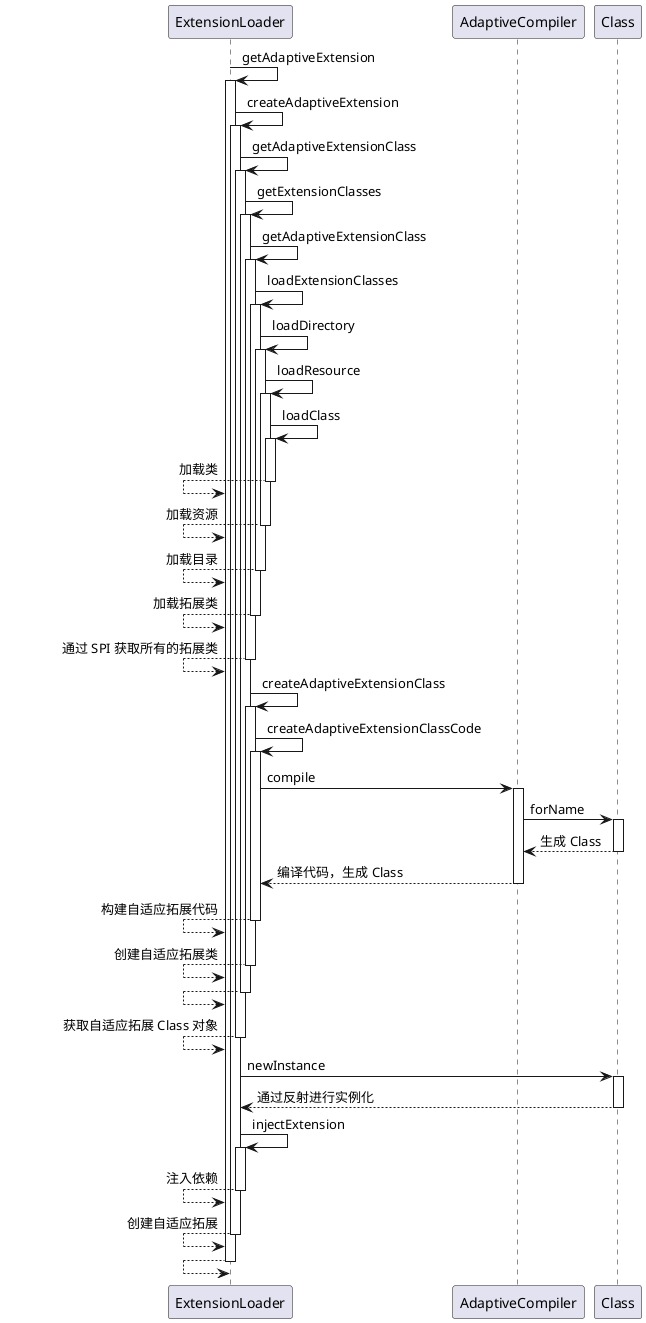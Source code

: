 @startuml
ExtensionLoader->ExtensionLoader:getAdaptiveExtension
activate ExtensionLoader
    ExtensionLoader->ExtensionLoader:createAdaptiveExtension
    activate ExtensionLoader
        ExtensionLoader->ExtensionLoader:getAdaptiveExtensionClass
        activate ExtensionLoader
            ExtensionLoader->ExtensionLoader:getExtensionClasses
            activate ExtensionLoader
                ExtensionLoader->ExtensionLoader:getAdaptiveExtensionClass
                activate ExtensionLoader
                    ExtensionLoader->ExtensionLoader:loadExtensionClasses
                    activate ExtensionLoader
                        ExtensionLoader->ExtensionLoader:loadDirectory
                        activate ExtensionLoader
                            ExtensionLoader->ExtensionLoader:loadResource
                            activate ExtensionLoader
                                ExtensionLoader->ExtensionLoader:loadClass
                                activate ExtensionLoader
                                ExtensionLoader<--ExtensionLoader:加载类
                                deactivate ExtensionLoader
                            ExtensionLoader<--ExtensionLoader:加载资源
                            deactivate ExtensionLoader
                        ExtensionLoader<--ExtensionLoader:加载目录
                        deactivate ExtensionLoader
                    ExtensionLoader<--ExtensionLoader:加载拓展类
                    deactivate ExtensionLoader
                ExtensionLoader<--ExtensionLoader:通过 SPI 获取所有的拓展类
                deactivate ExtensionLoader

                ExtensionLoader->ExtensionLoader:createAdaptiveExtensionClass
                activate ExtensionLoader
                    ExtensionLoader->ExtensionLoader:createAdaptiveExtensionClassCode
                    activate ExtensionLoader
                        ExtensionLoader->AdaptiveCompiler:compile
                        activate AdaptiveCompiler
                            AdaptiveCompiler->Class:forName
                            activate Class
                            AdaptiveCompiler<--Class:生成 Class
                            deactivate Class
                        ExtensionLoader<--AdaptiveCompiler:编译代码，生成 Class
                        deactivate AdaptiveCompiler
                    ExtensionLoader<--ExtensionLoader:构建自适应拓展代码
                    deactivate ExtensionLoader
                ExtensionLoader<--ExtensionLoader:创建自适应拓展类
                deactivate ExtensionLoader

            ExtensionLoader<--ExtensionLoader:
            deactivate ExtensionLoader
        ExtensionLoader<--ExtensionLoader:获取自适应拓展 Class 对象
        deactivate ExtensionLoader

        ExtensionLoader->Class:newInstance
        activate Class
        ExtensionLoader<--Class:通过反射进行实例化
        deactivate Class

        ExtensionLoader->ExtensionLoader:injectExtension
        activate ExtensionLoader
        ExtensionLoader<--ExtensionLoader:注入依赖
        deactivate ExtensionLoader

    ExtensionLoader<--ExtensionLoader:创建自适应拓展
    deactivate ExtensionLoader
ExtensionLoader<--ExtensionLoader:
deactivate ExtensionLoader
@enduml